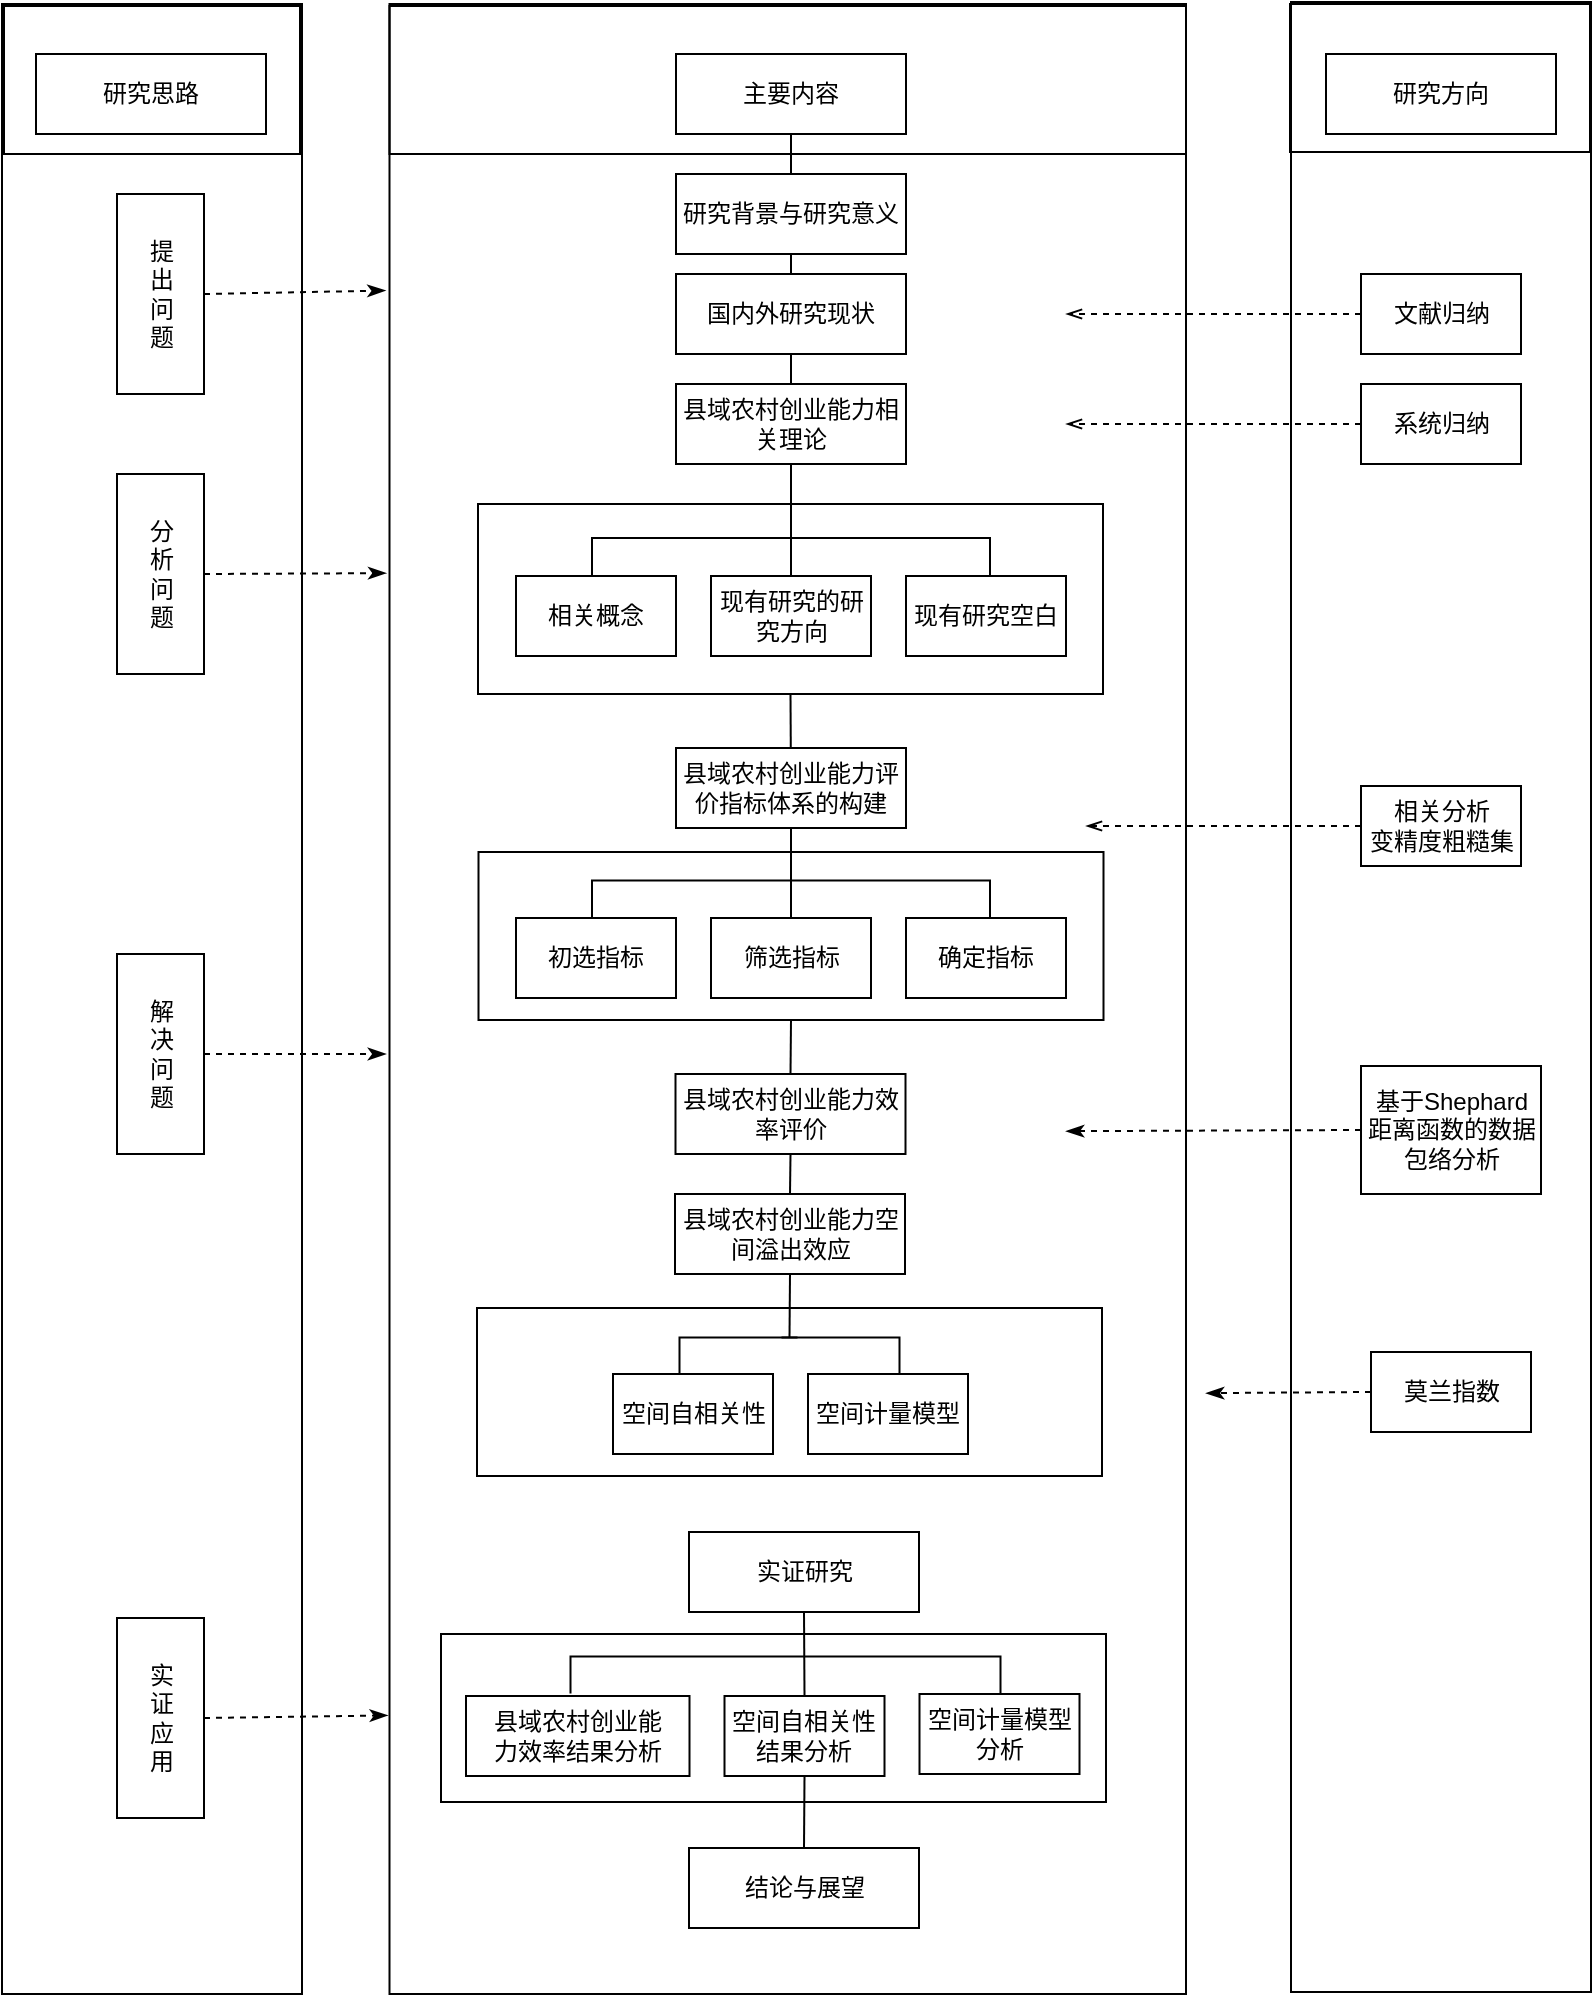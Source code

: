 <mxfile version="16.1.0" type="github">
  <diagram id="y1vsieXEFpHyUzH6G-fZ" name="Page-1">
    <mxGraphModel dx="1730" dy="898" grid="0" gridSize="10" guides="1" tooltips="1" connect="1" arrows="1" fold="1" page="1" pageScale="1" pageWidth="850" pageHeight="1100" math="0" shadow="0">
      <root>
        <mxCell id="0" />
        <mxCell id="1" parent="0" />
        <mxCell id="xets7mDfq6JAqSSpqzzq-1" value="&lt;font style=&quot;vertical-align: inherit&quot;&gt;&lt;font style=&quot;vertical-align: inherit&quot;&gt;&lt;font style=&quot;vertical-align: inherit&quot;&gt;&lt;font style=&quot;vertical-align: inherit&quot;&gt;研究思路&lt;/font&gt;&lt;/font&gt;&lt;/font&gt;&lt;/font&gt;" style="rounded=0;whiteSpace=wrap;html=1;" vertex="1" parent="1">
          <mxGeometry x="45" y="80" width="115" height="40" as="geometry" />
        </mxCell>
        <mxCell id="xets7mDfq6JAqSSpqzzq-17" style="edgeStyle=none;rounded=0;orthogonalLoop=1;jettySize=auto;html=1;exitX=0.5;exitY=1;exitDx=0;exitDy=0;entryX=0.5;entryY=0;entryDx=0;entryDy=0;fontFamily=Comic Sans MS;endArrow=none;endFill=0;" edge="1" parent="1" source="xets7mDfq6JAqSSpqzzq-2" target="xets7mDfq6JAqSSpqzzq-14">
          <mxGeometry relative="1" as="geometry" />
        </mxCell>
        <mxCell id="xets7mDfq6JAqSSpqzzq-2" value="&lt;font style=&quot;vertical-align: inherit&quot;&gt;&lt;font style=&quot;vertical-align: inherit&quot;&gt;主要内容&lt;/font&gt;&lt;/font&gt;" style="rounded=0;whiteSpace=wrap;html=1;" vertex="1" parent="1">
          <mxGeometry x="365" y="80" width="115" height="40" as="geometry" />
        </mxCell>
        <mxCell id="xets7mDfq6JAqSSpqzzq-3" value="&lt;font style=&quot;vertical-align: inherit&quot;&gt;&lt;font style=&quot;vertical-align: inherit&quot;&gt;研究方向&lt;/font&gt;&lt;/font&gt;" style="rounded=0;whiteSpace=wrap;html=1;" vertex="1" parent="1">
          <mxGeometry x="690" y="80" width="115" height="40" as="geometry" />
        </mxCell>
        <mxCell id="xets7mDfq6JAqSSpqzzq-85" style="edgeStyle=none;rounded=0;orthogonalLoop=1;jettySize=auto;html=1;exitX=1;exitY=0.5;exitDx=0;exitDy=0;dashed=1;fontFamily=Comic Sans MS;endArrow=classicThin;endFill=1;strokeWidth=1;entryX=-0.005;entryY=0.144;entryDx=0;entryDy=0;entryPerimeter=0;" edge="1" parent="1" source="xets7mDfq6JAqSSpqzzq-8" target="xets7mDfq6JAqSSpqzzq-90">
          <mxGeometry relative="1" as="geometry">
            <mxPoint x="230" y="200" as="targetPoint" />
          </mxGeometry>
        </mxCell>
        <mxCell id="xets7mDfq6JAqSSpqzzq-8" value="&lt;font style=&quot;vertical-align: inherit&quot;&gt;&lt;font style=&quot;vertical-align: inherit&quot;&gt;&lt;font style=&quot;vertical-align: inherit&quot;&gt;&lt;font style=&quot;vertical-align: inherit&quot;&gt;&lt;font style=&quot;vertical-align: inherit&quot;&gt;&lt;font style=&quot;vertical-align: inherit&quot;&gt;提出问题&lt;/font&gt;&lt;/font&gt;&lt;/font&gt;&lt;/font&gt;&lt;/font&gt;&lt;/font&gt;" style="rounded=0;html=1;whiteSpace=wrap;labelPosition=center;verticalLabelPosition=middle;align=center;verticalAlign=middle;labelBorderColor=none;fontFamily=Comic Sans MS;spacingTop=0;spacing=12;" vertex="1" parent="1">
          <mxGeometry x="85.5" y="150" width="43.5" height="100" as="geometry" />
        </mxCell>
        <mxCell id="xets7mDfq6JAqSSpqzzq-86" style="edgeStyle=none;rounded=0;orthogonalLoop=1;jettySize=auto;html=1;exitX=1;exitY=0.5;exitDx=0;exitDy=0;dashed=1;fontFamily=Comic Sans MS;endArrow=classicThin;endFill=1;strokeWidth=1;entryX=-0.004;entryY=0.286;entryDx=0;entryDy=0;entryPerimeter=0;" edge="1" parent="1" source="xets7mDfq6JAqSSpqzzq-9" target="xets7mDfq6JAqSSpqzzq-90">
          <mxGeometry relative="1" as="geometry">
            <mxPoint x="210" y="340" as="targetPoint" />
          </mxGeometry>
        </mxCell>
        <mxCell id="xets7mDfq6JAqSSpqzzq-9" value="&lt;font style=&quot;vertical-align: inherit&quot;&gt;&lt;font style=&quot;vertical-align: inherit&quot;&gt;&lt;font style=&quot;vertical-align: inherit&quot;&gt;&lt;font style=&quot;vertical-align: inherit&quot;&gt;&lt;font style=&quot;vertical-align: inherit&quot;&gt;&lt;font style=&quot;vertical-align: inherit&quot;&gt;&lt;font style=&quot;vertical-align: inherit&quot;&gt;&lt;font style=&quot;vertical-align: inherit&quot;&gt;分析问题&lt;/font&gt;&lt;/font&gt;&lt;/font&gt;&lt;/font&gt;&lt;/font&gt;&lt;/font&gt;&lt;/font&gt;&lt;/font&gt;" style="rounded=0;whiteSpace=wrap;html=1;spacing=12;" vertex="1" parent="1">
          <mxGeometry x="85.5" y="290" width="43.5" height="100" as="geometry" />
        </mxCell>
        <mxCell id="xets7mDfq6JAqSSpqzzq-88" style="edgeStyle=none;rounded=0;orthogonalLoop=1;jettySize=auto;html=1;exitX=1;exitY=0.5;exitDx=0;exitDy=0;dashed=1;fontFamily=Comic Sans MS;endArrow=classicThin;endFill=1;strokeWidth=1;entryX=-0.002;entryY=0.86;entryDx=0;entryDy=0;entryPerimeter=0;" edge="1" parent="1" source="xets7mDfq6JAqSSpqzzq-12" target="xets7mDfq6JAqSSpqzzq-90">
          <mxGeometry relative="1" as="geometry">
            <mxPoint x="200" y="912" as="targetPoint" />
          </mxGeometry>
        </mxCell>
        <mxCell id="xets7mDfq6JAqSSpqzzq-12" value="&lt;font style=&quot;vertical-align: inherit&quot;&gt;&lt;font style=&quot;vertical-align: inherit&quot;&gt;&lt;font style=&quot;vertical-align: inherit&quot;&gt;&lt;font style=&quot;vertical-align: inherit&quot;&gt;&lt;font style=&quot;vertical-align: inherit&quot;&gt;&lt;font style=&quot;vertical-align: inherit&quot;&gt;&lt;font style=&quot;vertical-align: inherit&quot;&gt;&lt;font style=&quot;vertical-align: inherit&quot;&gt;&lt;font style=&quot;vertical-align: inherit&quot;&gt;&lt;font style=&quot;vertical-align: inherit&quot;&gt;&lt;font style=&quot;vertical-align: inherit&quot;&gt;&lt;font style=&quot;vertical-align: inherit&quot;&gt;实证应用&lt;/font&gt;&lt;/font&gt;&lt;/font&gt;&lt;/font&gt;&lt;/font&gt;&lt;/font&gt;&lt;/font&gt;&lt;/font&gt;&lt;/font&gt;&lt;/font&gt;&lt;/font&gt;&lt;/font&gt;" style="rounded=0;whiteSpace=wrap;html=1;spacing=12;" vertex="1" parent="1">
          <mxGeometry x="85.5" y="862" width="43.5" height="100" as="geometry" />
        </mxCell>
        <mxCell id="xets7mDfq6JAqSSpqzzq-87" style="edgeStyle=none;rounded=0;orthogonalLoop=1;jettySize=auto;html=1;exitX=1;exitY=0.5;exitDx=0;exitDy=0;dashed=1;fontFamily=Comic Sans MS;endArrow=classicThin;endFill=1;strokeWidth=1;" edge="1" parent="1" source="xets7mDfq6JAqSSpqzzq-13">
          <mxGeometry relative="1" as="geometry">
            <mxPoint x="220" y="580" as="targetPoint" />
          </mxGeometry>
        </mxCell>
        <mxCell id="xets7mDfq6JAqSSpqzzq-13" value="&lt;font style=&quot;vertical-align: inherit&quot;&gt;&lt;font style=&quot;vertical-align: inherit&quot;&gt;&lt;font style=&quot;vertical-align: inherit&quot;&gt;&lt;font style=&quot;vertical-align: inherit&quot;&gt;&lt;font style=&quot;vertical-align: inherit&quot;&gt;&lt;font style=&quot;vertical-align: inherit&quot;&gt;&lt;font style=&quot;vertical-align: inherit&quot;&gt;&lt;font style=&quot;vertical-align: inherit&quot;&gt;解决问题&lt;/font&gt;&lt;/font&gt;&lt;/font&gt;&lt;/font&gt;&lt;/font&gt;&lt;/font&gt;&lt;/font&gt;&lt;/font&gt;" style="rounded=0;whiteSpace=wrap;html=1;spacing=12;" vertex="1" parent="1">
          <mxGeometry x="85.5" y="530" width="43.5" height="100" as="geometry" />
        </mxCell>
        <mxCell id="xets7mDfq6JAqSSpqzzq-18" style="edgeStyle=none;rounded=0;orthogonalLoop=1;jettySize=auto;html=1;exitX=0.5;exitY=1;exitDx=0;exitDy=0;entryX=0.5;entryY=0;entryDx=0;entryDy=0;fontFamily=Comic Sans MS;endArrow=none;endFill=0;" edge="1" parent="1" source="xets7mDfq6JAqSSpqzzq-14" target="xets7mDfq6JAqSSpqzzq-15">
          <mxGeometry relative="1" as="geometry" />
        </mxCell>
        <mxCell id="xets7mDfq6JAqSSpqzzq-14" value="&lt;font style=&quot;vertical-align: inherit&quot;&gt;&lt;font style=&quot;vertical-align: inherit&quot;&gt;&lt;font style=&quot;vertical-align: inherit&quot;&gt;&lt;font style=&quot;vertical-align: inherit&quot;&gt;研究背景与研究意义&lt;/font&gt;&lt;/font&gt;&lt;/font&gt;&lt;/font&gt;" style="rounded=0;whiteSpace=wrap;html=1;" vertex="1" parent="1">
          <mxGeometry x="365" y="140" width="115" height="40" as="geometry" />
        </mxCell>
        <mxCell id="xets7mDfq6JAqSSpqzzq-19" style="edgeStyle=none;rounded=0;orthogonalLoop=1;jettySize=auto;html=1;exitX=0.5;exitY=1;exitDx=0;exitDy=0;entryX=0.5;entryY=0;entryDx=0;entryDy=0;fontFamily=Comic Sans MS;endArrow=none;endFill=0;" edge="1" parent="1" source="xets7mDfq6JAqSSpqzzq-15" target="xets7mDfq6JAqSSpqzzq-16">
          <mxGeometry relative="1" as="geometry" />
        </mxCell>
        <mxCell id="xets7mDfq6JAqSSpqzzq-15" value="&lt;font style=&quot;vertical-align: inherit&quot;&gt;&lt;font style=&quot;vertical-align: inherit&quot;&gt;&lt;font style=&quot;vertical-align: inherit&quot;&gt;&lt;font style=&quot;vertical-align: inherit&quot;&gt;国内外研究现状&lt;/font&gt;&lt;/font&gt;&lt;/font&gt;&lt;/font&gt;" style="rounded=0;whiteSpace=wrap;html=1;" vertex="1" parent="1">
          <mxGeometry x="365" y="190" width="115" height="40" as="geometry" />
        </mxCell>
        <mxCell id="xets7mDfq6JAqSSpqzzq-69" style="edgeStyle=none;rounded=0;orthogonalLoop=1;jettySize=auto;html=1;exitX=0.5;exitY=1;exitDx=0;exitDy=0;dashed=1;fontFamily=Comic Sans MS;endArrow=openThin;endFill=0;" edge="1" parent="1" source="xets7mDfq6JAqSSpqzzq-16">
          <mxGeometry relative="1" as="geometry">
            <mxPoint x="422.714" y="285.286" as="targetPoint" />
          </mxGeometry>
        </mxCell>
        <mxCell id="xets7mDfq6JAqSSpqzzq-70" style="edgeStyle=none;rounded=0;orthogonalLoop=1;jettySize=auto;html=1;exitX=0.5;exitY=1;exitDx=0;exitDy=0;entryX=0.5;entryY=0;entryDx=0;entryDy=0;fontFamily=Comic Sans MS;endArrow=baseDash;endFill=0;" edge="1" parent="1" source="xets7mDfq6JAqSSpqzzq-16" target="xets7mDfq6JAqSSpqzzq-21">
          <mxGeometry relative="1" as="geometry" />
        </mxCell>
        <mxCell id="xets7mDfq6JAqSSpqzzq-16" value="县域农村创业能力相关理论" style="rounded=0;whiteSpace=wrap;html=1;" vertex="1" parent="1">
          <mxGeometry x="365" y="245" width="115" height="40" as="geometry" />
        </mxCell>
        <mxCell id="xets7mDfq6JAqSSpqzzq-20" value="相关概念" style="rounded=0;whiteSpace=wrap;html=1;" vertex="1" parent="1">
          <mxGeometry x="285" y="341" width="80" height="40" as="geometry" />
        </mxCell>
        <mxCell id="xets7mDfq6JAqSSpqzzq-21" value="现有研究的研究方向" style="rounded=0;whiteSpace=wrap;html=1;" vertex="1" parent="1">
          <mxGeometry x="382.5" y="341" width="80" height="40" as="geometry" />
        </mxCell>
        <mxCell id="xets7mDfq6JAqSSpqzzq-22" value="现有研究空白" style="rounded=0;whiteSpace=wrap;html=1;" vertex="1" parent="1">
          <mxGeometry x="480" y="341" width="80" height="40" as="geometry" />
        </mxCell>
        <mxCell id="xets7mDfq6JAqSSpqzzq-23" value="县域农村创业能力评价指标体系的构建" style="rounded=0;whiteSpace=wrap;html=1;" vertex="1" parent="1">
          <mxGeometry x="365" y="427" width="115" height="40" as="geometry" />
        </mxCell>
        <mxCell id="xets7mDfq6JAqSSpqzzq-25" value="初选指标" style="rounded=0;whiteSpace=wrap;html=1;" vertex="1" parent="1">
          <mxGeometry x="285" y="512" width="80" height="40" as="geometry" />
        </mxCell>
        <mxCell id="xets7mDfq6JAqSSpqzzq-37" value="" style="edgeStyle=none;rounded=0;orthogonalLoop=1;jettySize=auto;html=1;fontFamily=Comic Sans MS;endArrow=none;endFill=0;" edge="1" parent="1" source="xets7mDfq6JAqSSpqzzq-26" target="xets7mDfq6JAqSSpqzzq-23">
          <mxGeometry relative="1" as="geometry" />
        </mxCell>
        <mxCell id="xets7mDfq6JAqSSpqzzq-26" value="筛选指标" style="rounded=0;whiteSpace=wrap;html=1;" vertex="1" parent="1">
          <mxGeometry x="382.5" y="512" width="80" height="40" as="geometry" />
        </mxCell>
        <mxCell id="xets7mDfq6JAqSSpqzzq-27" value="确定指标" style="rounded=0;whiteSpace=wrap;html=1;" vertex="1" parent="1">
          <mxGeometry x="480" y="512" width="80" height="40" as="geometry" />
        </mxCell>
        <mxCell id="xets7mDfq6JAqSSpqzzq-39" style="edgeStyle=none;rounded=0;orthogonalLoop=1;jettySize=auto;html=1;exitX=0.5;exitY=1;exitDx=0;exitDy=0;entryX=0.5;entryY=0;entryDx=0;entryDy=0;fontFamily=Comic Sans MS;endArrow=none;endFill=0;" edge="1" parent="1" source="xets7mDfq6JAqSSpqzzq-28" target="xets7mDfq6JAqSSpqzzq-30">
          <mxGeometry relative="1" as="geometry" />
        </mxCell>
        <mxCell id="xets7mDfq6JAqSSpqzzq-28" value="实证研究" style="rounded=0;whiteSpace=wrap;html=1;" vertex="1" parent="1">
          <mxGeometry x="371.5" y="819" width="115" height="40" as="geometry" />
        </mxCell>
        <mxCell id="xets7mDfq6JAqSSpqzzq-29" value="县域农村创业能力效率结果分析" style="rounded=0;whiteSpace=wrap;html=1;strokeWidth=1;spacing=11;spacingTop=0;" vertex="1" parent="1">
          <mxGeometry x="260" y="901" width="111.75" height="40" as="geometry" />
        </mxCell>
        <mxCell id="xets7mDfq6JAqSSpqzzq-40" style="edgeStyle=none;rounded=0;orthogonalLoop=1;jettySize=auto;html=1;exitX=0.5;exitY=1;exitDx=0;exitDy=0;entryX=0.5;entryY=0;entryDx=0;entryDy=0;fontFamily=Comic Sans MS;endArrow=none;endFill=0;" edge="1" parent="1" source="xets7mDfq6JAqSSpqzzq-30" target="xets7mDfq6JAqSSpqzzq-32">
          <mxGeometry relative="1" as="geometry" />
        </mxCell>
        <mxCell id="xets7mDfq6JAqSSpqzzq-30" value="空间自相关性结果分析" style="rounded=0;whiteSpace=wrap;html=1;" vertex="1" parent="1">
          <mxGeometry x="389.25" y="901" width="80" height="40" as="geometry" />
        </mxCell>
        <mxCell id="xets7mDfq6JAqSSpqzzq-31" value="空间计量模型分析" style="rounded=0;whiteSpace=wrap;html=1;" vertex="1" parent="1">
          <mxGeometry x="486.75" y="900" width="80" height="40" as="geometry" />
        </mxCell>
        <mxCell id="xets7mDfq6JAqSSpqzzq-32" value="结论与展望" style="rounded=0;whiteSpace=wrap;html=1;" vertex="1" parent="1">
          <mxGeometry x="371.5" y="977" width="115" height="40" as="geometry" />
        </mxCell>
        <mxCell id="xets7mDfq6JAqSSpqzzq-46" style="edgeStyle=none;rounded=0;orthogonalLoop=1;jettySize=auto;html=1;exitX=0;exitY=0.5;exitDx=0;exitDy=0;fontFamily=Comic Sans MS;endArrow=openThin;endFill=0;dashed=1;" edge="1" parent="1" source="xets7mDfq6JAqSSpqzzq-33">
          <mxGeometry relative="1" as="geometry">
            <mxPoint x="560" y="210" as="targetPoint" />
          </mxGeometry>
        </mxCell>
        <mxCell id="xets7mDfq6JAqSSpqzzq-33" value="文献归纳" style="rounded=0;whiteSpace=wrap;html=1;" vertex="1" parent="1">
          <mxGeometry x="707.5" y="190" width="80" height="40" as="geometry" />
        </mxCell>
        <mxCell id="xets7mDfq6JAqSSpqzzq-47" style="edgeStyle=none;rounded=0;orthogonalLoop=1;jettySize=auto;html=1;exitX=0;exitY=0.5;exitDx=0;exitDy=0;dashed=1;fontFamily=Comic Sans MS;endArrow=openThin;endFill=0;" edge="1" parent="1" source="xets7mDfq6JAqSSpqzzq-34">
          <mxGeometry relative="1" as="geometry">
            <mxPoint x="560" y="265" as="targetPoint" />
          </mxGeometry>
        </mxCell>
        <mxCell id="xets7mDfq6JAqSSpqzzq-34" value="系统归纳" style="rounded=0;whiteSpace=wrap;html=1;" vertex="1" parent="1">
          <mxGeometry x="707.5" y="245" width="80" height="40" as="geometry" />
        </mxCell>
        <mxCell id="xets7mDfq6JAqSSpqzzq-43" value="" style="rounded=0;whiteSpace=wrap;html=1;labelBorderColor=none;fontFamily=Comic Sans MS;fillColor=none;" vertex="1" parent="1">
          <mxGeometry x="28" y="55" width="150" height="995" as="geometry" />
        </mxCell>
        <mxCell id="xets7mDfq6JAqSSpqzzq-50" style="edgeStyle=none;rounded=0;orthogonalLoop=1;jettySize=auto;html=1;exitX=0;exitY=0.5;exitDx=0;exitDy=0;dashed=1;fontFamily=Comic Sans MS;endArrow=openThin;endFill=0;" edge="1" parent="1" source="xets7mDfq6JAqSSpqzzq-49">
          <mxGeometry relative="1" as="geometry">
            <mxPoint x="570" y="466" as="targetPoint" />
          </mxGeometry>
        </mxCell>
        <mxCell id="xets7mDfq6JAqSSpqzzq-49" value="相关分析&lt;br&gt;变精度粗糙集" style="rounded=0;whiteSpace=wrap;html=1;" vertex="1" parent="1">
          <mxGeometry x="707.5" y="446" width="80" height="40" as="geometry" />
        </mxCell>
        <mxCell id="xets7mDfq6JAqSSpqzzq-77" style="edgeStyle=none;rounded=0;orthogonalLoop=1;jettySize=auto;html=1;exitX=0.5;exitY=1;exitDx=0;exitDy=0;entryX=0.5;entryY=0;entryDx=0;entryDy=0;fontFamily=Comic Sans MS;endArrow=baseDash;endFill=0;" edge="1" parent="1" source="xets7mDfq6JAqSSpqzzq-52" target="xets7mDfq6JAqSSpqzzq-60">
          <mxGeometry relative="1" as="geometry" />
        </mxCell>
        <mxCell id="xets7mDfq6JAqSSpqzzq-52" value="县域农村创业能力效率评价" style="rounded=0;whiteSpace=wrap;html=1;" vertex="1" parent="1">
          <mxGeometry x="364.75" y="590" width="115" height="40" as="geometry" />
        </mxCell>
        <mxCell id="xets7mDfq6JAqSSpqzzq-84" style="edgeStyle=none;rounded=0;orthogonalLoop=1;jettySize=auto;html=1;exitX=0;exitY=0.5;exitDx=0;exitDy=0;fontFamily=Comic Sans MS;endArrow=classicThin;endFill=1;dashed=1;strokeWidth=1;" edge="1" parent="1" source="xets7mDfq6JAqSSpqzzq-58">
          <mxGeometry relative="1" as="geometry">
            <mxPoint x="560" y="618.571" as="targetPoint" />
          </mxGeometry>
        </mxCell>
        <mxCell id="xets7mDfq6JAqSSpqzzq-58" value="基于Shephard距离函数的数据包络分析" style="rounded=0;whiteSpace=wrap;html=1;" vertex="1" parent="1">
          <mxGeometry x="707.5" y="586" width="90" height="64" as="geometry" />
        </mxCell>
        <mxCell id="xets7mDfq6JAqSSpqzzq-79" style="edgeStyle=none;rounded=0;orthogonalLoop=1;jettySize=auto;html=1;exitX=0.5;exitY=1;exitDx=0;exitDy=0;entryX=0;entryY=0.5;entryDx=0;entryDy=0;entryPerimeter=0;fontFamily=Comic Sans MS;endArrow=baseDash;endFill=0;" edge="1" parent="1" source="xets7mDfq6JAqSSpqzzq-60" target="xets7mDfq6JAqSSpqzzq-78">
          <mxGeometry relative="1" as="geometry" />
        </mxCell>
        <mxCell id="xets7mDfq6JAqSSpqzzq-60" value="县域农村创业能力空间溢出效应" style="rounded=0;whiteSpace=wrap;html=1;" vertex="1" parent="1">
          <mxGeometry x="364.5" y="650" width="115" height="40" as="geometry" />
        </mxCell>
        <mxCell id="xets7mDfq6JAqSSpqzzq-61" value="空间自相关性" style="rounded=0;whiteSpace=wrap;html=1;" vertex="1" parent="1">
          <mxGeometry x="333.5" y="740" width="80" height="40" as="geometry" />
        </mxCell>
        <mxCell id="xets7mDfq6JAqSSpqzzq-62" value="空间计量模型" style="rounded=0;whiteSpace=wrap;html=1;" vertex="1" parent="1">
          <mxGeometry x="431" y="740" width="80" height="40" as="geometry" />
        </mxCell>
        <mxCell id="xets7mDfq6JAqSSpqzzq-75" style="edgeStyle=none;rounded=0;orthogonalLoop=1;jettySize=auto;html=1;exitX=0.5;exitY=1;exitDx=0;exitDy=0;fontFamily=Comic Sans MS;endArrow=baseDash;endFill=0;" edge="1" parent="1" source="xets7mDfq6JAqSSpqzzq-67" target="xets7mDfq6JAqSSpqzzq-23">
          <mxGeometry relative="1" as="geometry" />
        </mxCell>
        <mxCell id="xets7mDfq6JAqSSpqzzq-67" value="" style="rounded=0;whiteSpace=wrap;html=1;labelBorderColor=none;fontFamily=Comic Sans MS;strokeWidth=1;fillColor=none;" vertex="1" parent="1">
          <mxGeometry x="266" y="305" width="312.5" height="95" as="geometry" />
        </mxCell>
        <mxCell id="xets7mDfq6JAqSSpqzzq-71" value="" style="strokeWidth=1;html=1;shape=mxgraph.flowchart.annotation_1;align=left;pointerEvents=1;labelBorderColor=none;fontFamily=Comic Sans MS;fillColor=none;rotation=90;" vertex="1" parent="1">
          <mxGeometry x="413.25" y="231.75" width="18.5" height="199" as="geometry" />
        </mxCell>
        <mxCell id="xets7mDfq6JAqSSpqzzq-73" value="" style="strokeWidth=1;html=1;shape=mxgraph.flowchart.annotation_1;align=left;pointerEvents=1;labelBorderColor=none;fontFamily=Comic Sans MS;fillColor=none;rotation=90;" vertex="1" parent="1">
          <mxGeometry x="413.25" y="403" width="18.5" height="199" as="geometry" />
        </mxCell>
        <mxCell id="xets7mDfq6JAqSSpqzzq-76" style="edgeStyle=none;rounded=0;orthogonalLoop=1;jettySize=auto;html=1;exitX=0.5;exitY=1;exitDx=0;exitDy=0;entryX=0.5;entryY=0;entryDx=0;entryDy=0;fontFamily=Comic Sans MS;endArrow=baseDash;endFill=0;" edge="1" parent="1" source="xets7mDfq6JAqSSpqzzq-74" target="xets7mDfq6JAqSSpqzzq-52">
          <mxGeometry relative="1" as="geometry" />
        </mxCell>
        <mxCell id="xets7mDfq6JAqSSpqzzq-74" value="" style="rounded=0;whiteSpace=wrap;html=1;labelBorderColor=none;fontFamily=Comic Sans MS;strokeWidth=1;fillColor=none;" vertex="1" parent="1">
          <mxGeometry x="266.25" y="479" width="312.5" height="84" as="geometry" />
        </mxCell>
        <mxCell id="xets7mDfq6JAqSSpqzzq-78" value="" style="strokeWidth=1;html=1;shape=mxgraph.flowchart.annotation_1;align=left;pointerEvents=1;labelBorderColor=none;fontFamily=Comic Sans MS;fillColor=none;rotation=90;" vertex="1" parent="1">
          <mxGeometry x="412.5" y="676" width="18.5" height="110" as="geometry" />
        </mxCell>
        <mxCell id="xets7mDfq6JAqSSpqzzq-80" value="" style="rounded=0;whiteSpace=wrap;html=1;labelBorderColor=none;fontFamily=Comic Sans MS;strokeWidth=1;fillColor=none;" vertex="1" parent="1">
          <mxGeometry x="265.5" y="707" width="312.5" height="84" as="geometry" />
        </mxCell>
        <mxCell id="xets7mDfq6JAqSSpqzzq-81" value="" style="strokeWidth=1;html=1;shape=mxgraph.flowchart.annotation_1;align=left;pointerEvents=1;labelBorderColor=none;fontFamily=Comic Sans MS;fillColor=none;rotation=90;" vertex="1" parent="1">
          <mxGeometry x="410.5" y="783" width="18.5" height="215" as="geometry" />
        </mxCell>
        <mxCell id="xets7mDfq6JAqSSpqzzq-82" value="" style="rounded=0;whiteSpace=wrap;html=1;labelBorderColor=none;fontFamily=Comic Sans MS;strokeWidth=1;fillColor=none;" vertex="1" parent="1">
          <mxGeometry x="247.5" y="870" width="332.5" height="84" as="geometry" />
        </mxCell>
        <mxCell id="xets7mDfq6JAqSSpqzzq-90" value="" style="rounded=0;whiteSpace=wrap;html=1;labelBorderColor=none;fontFamily=Comic Sans MS;fillColor=none;" vertex="1" parent="1">
          <mxGeometry x="221.75" y="55" width="398.25" height="995" as="geometry" />
        </mxCell>
        <mxCell id="xets7mDfq6JAqSSpqzzq-95" style="edgeStyle=none;rounded=0;orthogonalLoop=1;jettySize=auto;html=1;exitX=0;exitY=0.5;exitDx=0;exitDy=0;dashed=1;fontFamily=Comic Sans MS;endArrow=classicThin;endFill=1;strokeWidth=1;" edge="1" parent="1" source="xets7mDfq6JAqSSpqzzq-93">
          <mxGeometry relative="1" as="geometry">
            <mxPoint x="630" y="749.571" as="targetPoint" />
          </mxGeometry>
        </mxCell>
        <mxCell id="xets7mDfq6JAqSSpqzzq-93" value="莫兰指数" style="rounded=0;whiteSpace=wrap;html=1;" vertex="1" parent="1">
          <mxGeometry x="712.5" y="729" width="80" height="40" as="geometry" />
        </mxCell>
        <mxCell id="xets7mDfq6JAqSSpqzzq-99" value="" style="rounded=0;whiteSpace=wrap;html=1;labelBorderColor=none;fontFamily=Comic Sans MS;strokeWidth=1;fillColor=none;" vertex="1" parent="1">
          <mxGeometry x="29" y="56" width="148" height="74" as="geometry" />
        </mxCell>
        <mxCell id="xets7mDfq6JAqSSpqzzq-100" value="" style="rounded=0;whiteSpace=wrap;html=1;labelBorderColor=none;fontFamily=Comic Sans MS;strokeWidth=1;fillColor=none;" vertex="1" parent="1">
          <mxGeometry x="221.75" y="56" width="398.25" height="74" as="geometry" />
        </mxCell>
        <mxCell id="xets7mDfq6JAqSSpqzzq-101" value="" style="rounded=0;whiteSpace=wrap;html=1;labelBorderColor=none;fontFamily=Comic Sans MS;strokeWidth=1;fillColor=none;" vertex="1" parent="1">
          <mxGeometry x="672" y="55" width="150" height="74" as="geometry" />
        </mxCell>
        <mxCell id="xets7mDfq6JAqSSpqzzq-103" value="" style="rounded=0;whiteSpace=wrap;html=1;labelBorderColor=none;fontFamily=Comic Sans MS;fillColor=none;" vertex="1" parent="1">
          <mxGeometry x="672.5" y="54" width="150" height="995" as="geometry" />
        </mxCell>
      </root>
    </mxGraphModel>
  </diagram>
</mxfile>

